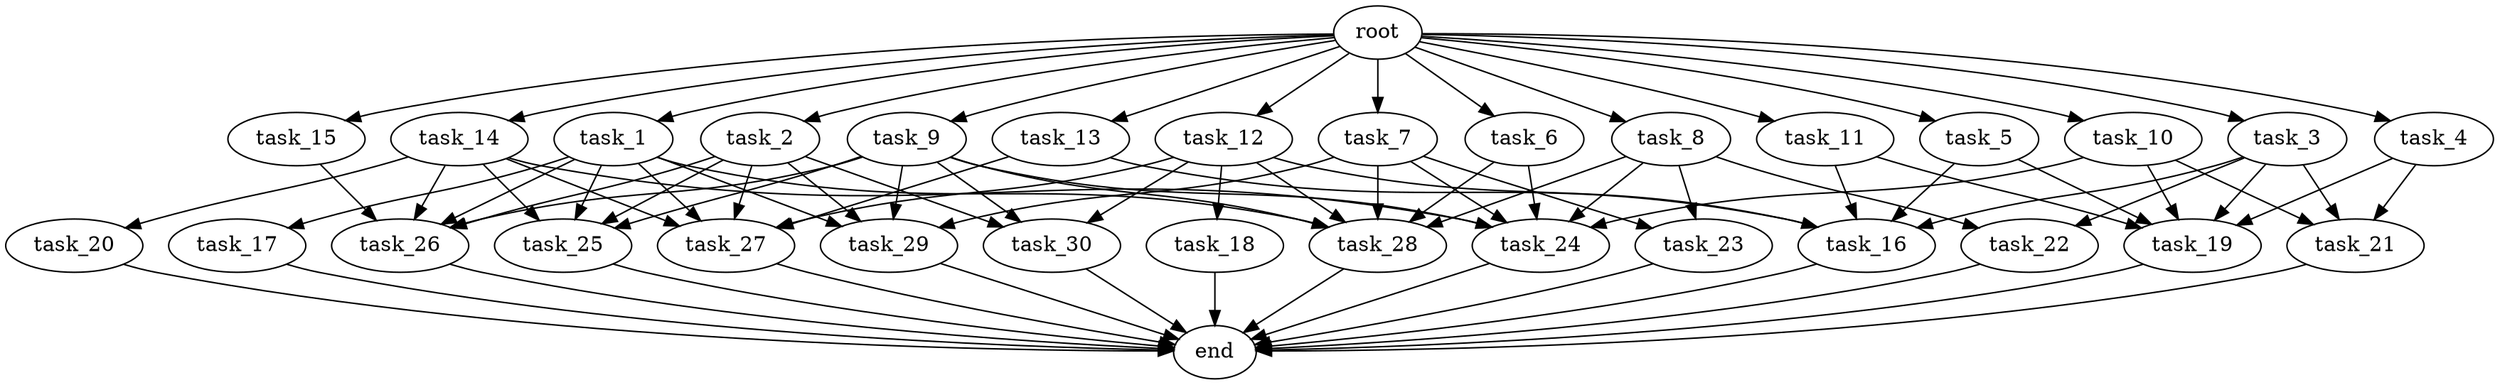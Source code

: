 digraph G {
  root [size="0.000000e+00"];
  task_1 [size="9.499389e+09"];
  task_2 [size="1.327987e+09"];
  task_3 [size="2.958608e+09"];
  task_4 [size="6.476754e+09"];
  task_5 [size="9.082043e+08"];
  task_6 [size="4.798350e+09"];
  task_7 [size="3.049061e+09"];
  task_8 [size="7.033342e+09"];
  task_9 [size="8.579363e+09"];
  task_10 [size="7.473120e+09"];
  task_11 [size="2.451103e+08"];
  task_12 [size="4.548953e+09"];
  task_13 [size="7.718578e+09"];
  task_14 [size="8.742116e+09"];
  task_15 [size="4.054198e+09"];
  task_16 [size="7.898797e+09"];
  task_17 [size="3.704834e+09"];
  task_18 [size="4.643494e+09"];
  task_19 [size="6.334390e+09"];
  task_20 [size="8.603966e+09"];
  task_21 [size="7.079152e+08"];
  task_22 [size="8.934451e+09"];
  task_23 [size="3.329728e+09"];
  task_24 [size="3.281090e+08"];
  task_25 [size="4.259597e+09"];
  task_26 [size="2.698624e+09"];
  task_27 [size="9.461009e+09"];
  task_28 [size="5.424809e+09"];
  task_29 [size="7.944993e+09"];
  task_30 [size="7.877131e+09"];
  end [size="0.000000e+00"];

  root -> task_1 [size="1.000000e-12"];
  root -> task_2 [size="1.000000e-12"];
  root -> task_3 [size="1.000000e-12"];
  root -> task_4 [size="1.000000e-12"];
  root -> task_5 [size="1.000000e-12"];
  root -> task_6 [size="1.000000e-12"];
  root -> task_7 [size="1.000000e-12"];
  root -> task_8 [size="1.000000e-12"];
  root -> task_9 [size="1.000000e-12"];
  root -> task_10 [size="1.000000e-12"];
  root -> task_11 [size="1.000000e-12"];
  root -> task_12 [size="1.000000e-12"];
  root -> task_13 [size="1.000000e-12"];
  root -> task_14 [size="1.000000e-12"];
  root -> task_15 [size="1.000000e-12"];
  task_1 -> task_17 [size="3.704834e+08"];
  task_1 -> task_25 [size="1.064899e+08"];
  task_1 -> task_26 [size="5.397248e+07"];
  task_1 -> task_27 [size="1.892202e+08"];
  task_1 -> task_28 [size="9.041348e+07"];
  task_1 -> task_29 [size="1.986248e+08"];
  task_2 -> task_25 [size="1.064899e+08"];
  task_2 -> task_26 [size="5.397248e+07"];
  task_2 -> task_27 [size="1.892202e+08"];
  task_2 -> task_29 [size="1.986248e+08"];
  task_2 -> task_30 [size="2.625710e+08"];
  task_3 -> task_16 [size="1.579759e+08"];
  task_3 -> task_19 [size="1.266878e+08"];
  task_3 -> task_21 [size="2.359717e+07"];
  task_3 -> task_22 [size="4.467225e+08"];
  task_4 -> task_19 [size="1.266878e+08"];
  task_4 -> task_21 [size="2.359717e+07"];
  task_5 -> task_16 [size="1.579759e+08"];
  task_5 -> task_19 [size="1.266878e+08"];
  task_6 -> task_24 [size="5.468484e+06"];
  task_6 -> task_28 [size="9.041348e+07"];
  task_7 -> task_23 [size="1.664864e+08"];
  task_7 -> task_24 [size="5.468484e+06"];
  task_7 -> task_28 [size="9.041348e+07"];
  task_7 -> task_29 [size="1.986248e+08"];
  task_8 -> task_22 [size="4.467225e+08"];
  task_8 -> task_23 [size="1.664864e+08"];
  task_8 -> task_24 [size="5.468484e+06"];
  task_8 -> task_28 [size="9.041348e+07"];
  task_9 -> task_24 [size="5.468484e+06"];
  task_9 -> task_25 [size="1.064899e+08"];
  task_9 -> task_26 [size="5.397248e+07"];
  task_9 -> task_28 [size="9.041348e+07"];
  task_9 -> task_29 [size="1.986248e+08"];
  task_9 -> task_30 [size="2.625710e+08"];
  task_10 -> task_19 [size="1.266878e+08"];
  task_10 -> task_21 [size="2.359717e+07"];
  task_10 -> task_24 [size="5.468484e+06"];
  task_11 -> task_16 [size="1.579759e+08"];
  task_11 -> task_19 [size="1.266878e+08"];
  task_12 -> task_16 [size="1.579759e+08"];
  task_12 -> task_18 [size="4.643494e+08"];
  task_12 -> task_27 [size="1.892202e+08"];
  task_12 -> task_28 [size="9.041348e+07"];
  task_12 -> task_30 [size="2.625710e+08"];
  task_13 -> task_16 [size="1.579759e+08"];
  task_13 -> task_27 [size="1.892202e+08"];
  task_14 -> task_20 [size="8.603966e+08"];
  task_14 -> task_24 [size="5.468484e+06"];
  task_14 -> task_25 [size="1.064899e+08"];
  task_14 -> task_26 [size="5.397248e+07"];
  task_14 -> task_27 [size="1.892202e+08"];
  task_15 -> task_26 [size="5.397248e+07"];
  task_16 -> end [size="1.000000e-12"];
  task_17 -> end [size="1.000000e-12"];
  task_18 -> end [size="1.000000e-12"];
  task_19 -> end [size="1.000000e-12"];
  task_20 -> end [size="1.000000e-12"];
  task_21 -> end [size="1.000000e-12"];
  task_22 -> end [size="1.000000e-12"];
  task_23 -> end [size="1.000000e-12"];
  task_24 -> end [size="1.000000e-12"];
  task_25 -> end [size="1.000000e-12"];
  task_26 -> end [size="1.000000e-12"];
  task_27 -> end [size="1.000000e-12"];
  task_28 -> end [size="1.000000e-12"];
  task_29 -> end [size="1.000000e-12"];
  task_30 -> end [size="1.000000e-12"];
}
